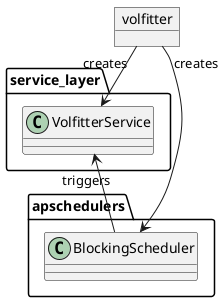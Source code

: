 @startuml

object volfitter

class apschedulers.BlockingScheduler
class service_layer.VolfitterService

volfitter "creates" ---> apschedulers.BlockingScheduler
volfitter "creates" --> service_layer.VolfitterService
service_layer.VolfitterService <- "triggers\n\n" apschedulers.BlockingScheduler

@enduml